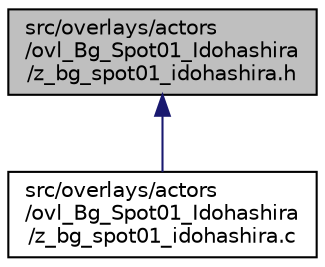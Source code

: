 digraph "src/overlays/actors/ovl_Bg_Spot01_Idohashira/z_bg_spot01_idohashira.h"
{
 // LATEX_PDF_SIZE
  edge [fontname="Helvetica",fontsize="10",labelfontname="Helvetica",labelfontsize="10"];
  node [fontname="Helvetica",fontsize="10",shape=record];
  Node1 [label="src/overlays/actors\l/ovl_Bg_Spot01_Idohashira\l/z_bg_spot01_idohashira.h",height=0.2,width=0.4,color="black", fillcolor="grey75", style="filled", fontcolor="black",tooltip=" "];
  Node1 -> Node2 [dir="back",color="midnightblue",fontsize="10",style="solid",fontname="Helvetica"];
  Node2 [label="src/overlays/actors\l/ovl_Bg_Spot01_Idohashira\l/z_bg_spot01_idohashira.c",height=0.2,width=0.4,color="black", fillcolor="white", style="filled",URL="$d4/d04/z__bg__spot01__idohashira_8c.html",tooltip=" "];
}
